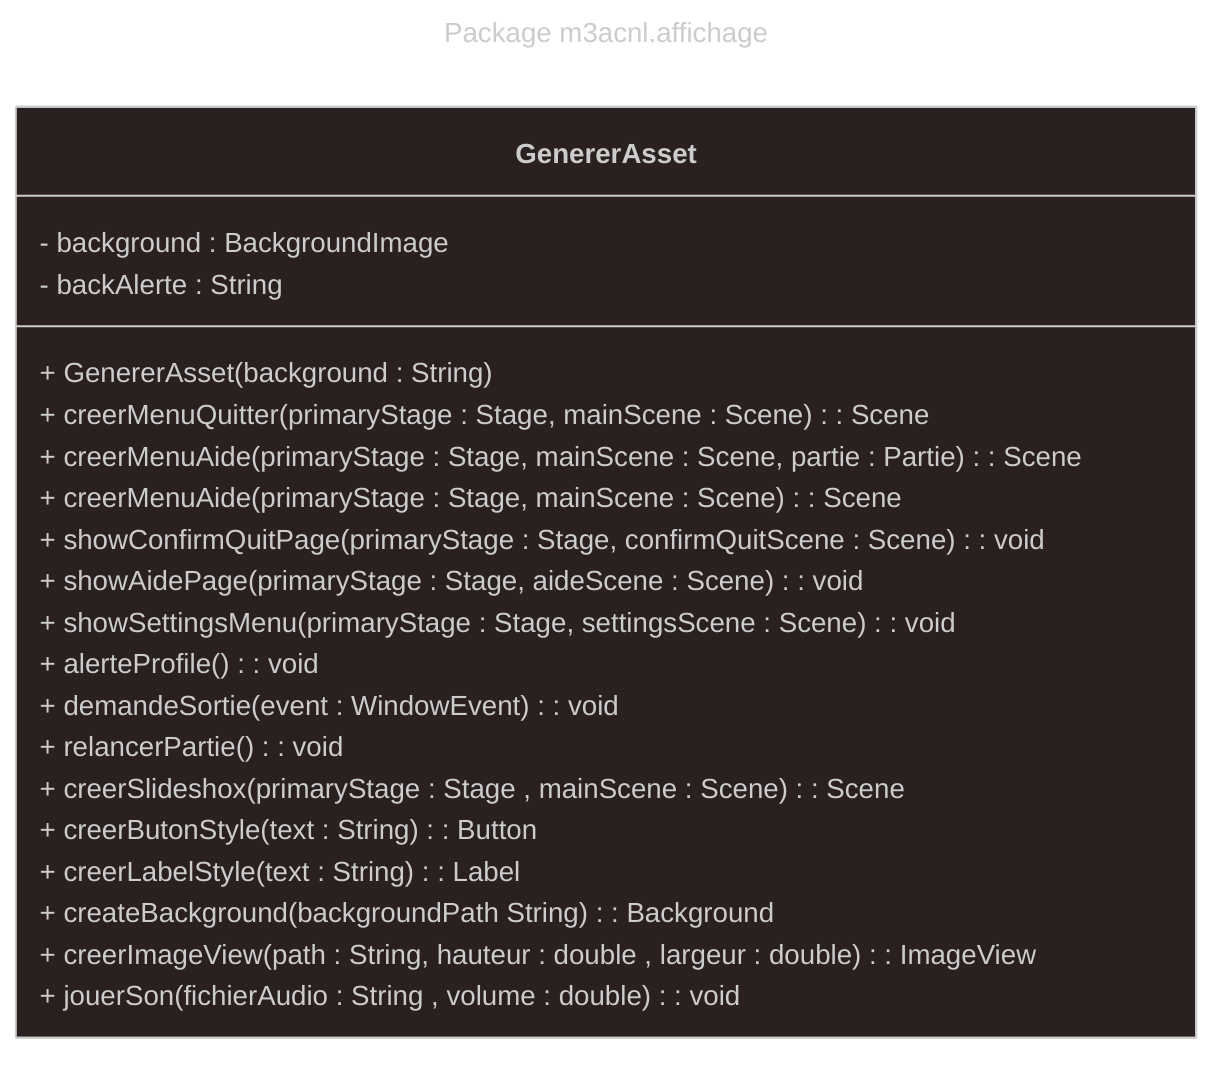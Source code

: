 ---
config:
  theme: neo-dark
title: Package m3acnl.affichage
---

classDiagram
direction TB
    class GenererAsset {
	    - background : BackgroundImage
        - backAlerte : String
	    + GenererAsset(background : String)
        + creerMenuQuitter(primaryStage : Stage, mainScene : Scene) : Scene
        + creerMenuAide(primaryStage : Stage, mainScene : Scene, partie : Partie) : Scene
        + creerMenuAide(primaryStage : Stage, mainScene : Scene) : Scene
        + showConfirmQuitPage(primaryStage : Stage, confirmQuitScene : Scene) : void
        + showAidePage(primaryStage : Stage, aideScene : Scene) : void
        + showSettingsMenu(primaryStage : Stage, settingsScene : Scene) : void
        + alerteProfile() : void
        + demandeSortie(event : WindowEvent) : void
        + relancerPartie() : void
        + creerSlideshox(primaryStage : Stage , mainScene : Scene) : Scene
        + creerButonStyle(text : String) : Button
        + creerLabelStyle(text : String) : Label
        + createBackground(backgroundPath String) : Background
        + creerImageView(path : String, hauteur : double , largeur : double) : ImageView
        + jouerSon(fichierAudio : String , volume : double) : void
    }